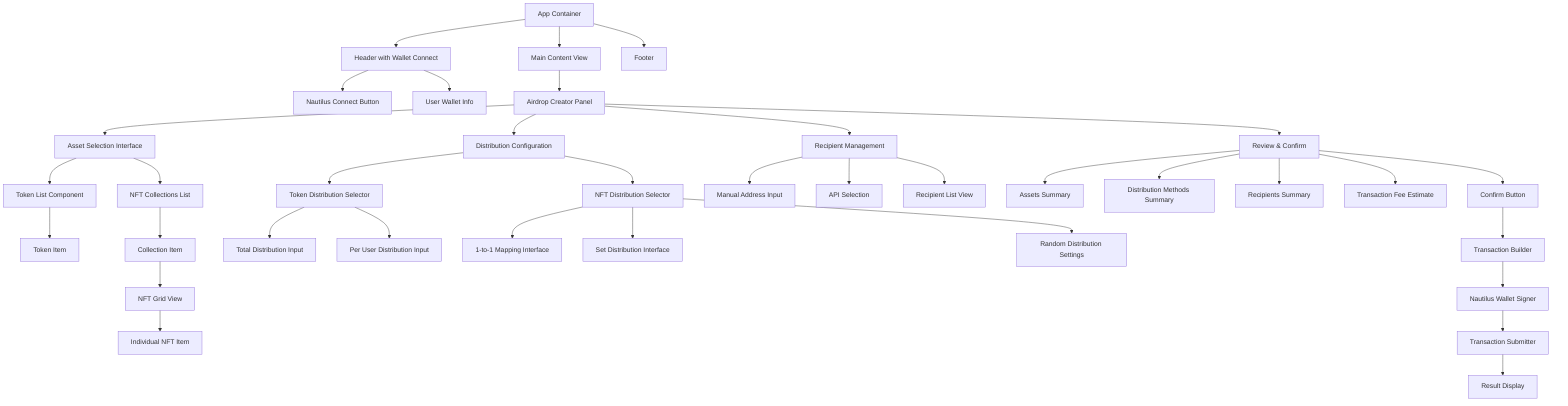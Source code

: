 flowchart TD
    App[App Container] --> Header[Header with Wallet Connect]
    App --> MainView[Main Content View]
    App --> Footer[Footer]
    
    Header --> WalletButton[Nautilus Connect Button]
    Header --> UserInfo[User Wallet Info]
    
    MainView --> AirdropCreator[Airdrop Creator Panel]
    
    AirdropCreator --> AssetSelector[Asset Selection Interface]
    AirdropCreator --> DistributionConfig[Distribution Configuration]
    AirdropCreator --> RecipientManager[Recipient Management]
    AirdropCreator --> ReviewPanel[Review & Confirm]
    
    AssetSelector --> TokenList[Token List Component]
    AssetSelector --> CollectionsList[NFT Collections List]
    
    TokenList --> TokenItem[Token Item]
    CollectionsList --> CollectionItem[Collection Item]
    CollectionItem --> NFTGrid[NFT Grid View]
    NFTGrid --> NFTItem[Individual NFT Item]
    
    DistributionConfig --> TokenDistConfig[Token Distribution Selector]
    DistributionConfig --> NFTDistConfig[NFT Distribution Selector]
    
    TokenDistConfig --> TotalDistInput[Total Distribution Input]
    TokenDistConfig --> PerUserDistInput[Per User Distribution Input]
    
    NFTDistConfig --> OneToOneConfig[1-to-1 Mapping Interface]
    NFTDistConfig --> SetDistConfig[Set Distribution Interface]
    NFTDistConfig --> RandomDistConfig[Random Distribution Settings]
    
    RecipientManager --> AddressInput[Manual Address Input]
    RecipientManager --> APISelector[API Selection]
    RecipientManager --> RecipientList[Recipient List View]
    
    ReviewPanel --> AssetSummary[Assets Summary]
    ReviewPanel --> DistributionSummary[Distribution Methods Summary]
    ReviewPanel --> RecipientSummary[Recipients Summary]
    ReviewPanel --> FeeEstimate[Transaction Fee Estimate]
    ReviewPanel --> ConfirmButton[Confirm Button]
    
    ConfirmButton --> TxBuilder[Transaction Builder]
    TxBuilder --> WalletSigner[Nautilus Wallet Signer]
    WalletSigner --> TxSubmitter[Transaction Submitter]
    TxSubmitter --> ResultDisplay[Result Display]